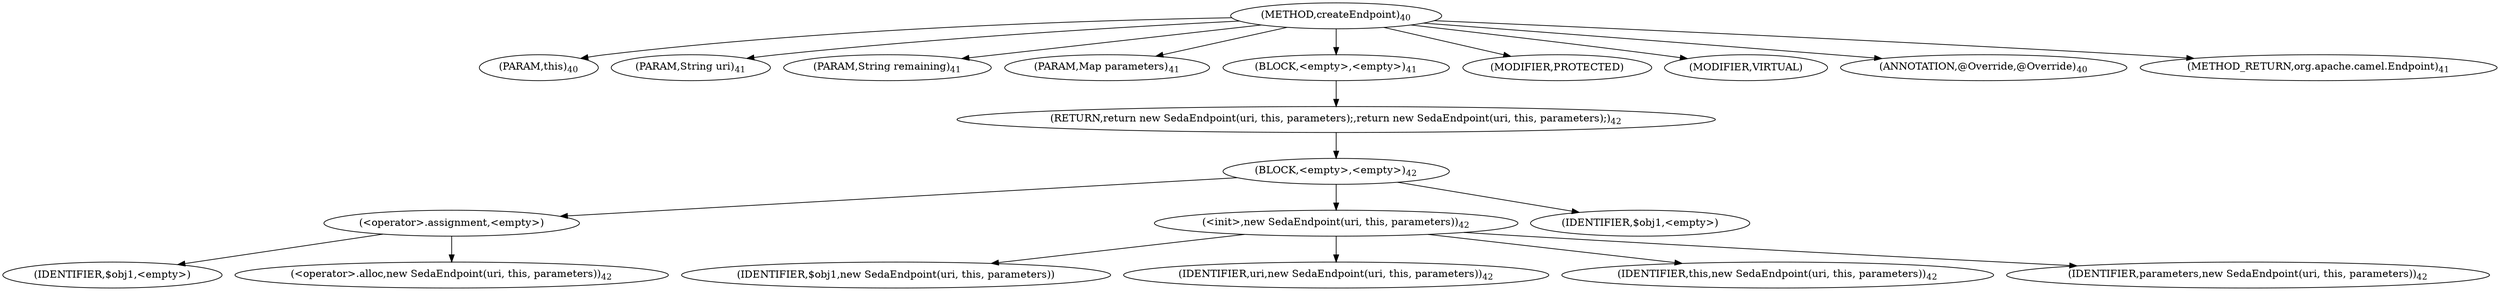 digraph "createEndpoint" {  
"38" [label = <(METHOD,createEndpoint)<SUB>40</SUB>> ]
"6" [label = <(PARAM,this)<SUB>40</SUB>> ]
"39" [label = <(PARAM,String uri)<SUB>41</SUB>> ]
"40" [label = <(PARAM,String remaining)<SUB>41</SUB>> ]
"41" [label = <(PARAM,Map parameters)<SUB>41</SUB>> ]
"42" [label = <(BLOCK,&lt;empty&gt;,&lt;empty&gt;)<SUB>41</SUB>> ]
"43" [label = <(RETURN,return new SedaEndpoint(uri, this, parameters);,return new SedaEndpoint(uri, this, parameters);)<SUB>42</SUB>> ]
"44" [label = <(BLOCK,&lt;empty&gt;,&lt;empty&gt;)<SUB>42</SUB>> ]
"45" [label = <(&lt;operator&gt;.assignment,&lt;empty&gt;)> ]
"46" [label = <(IDENTIFIER,$obj1,&lt;empty&gt;)> ]
"47" [label = <(&lt;operator&gt;.alloc,new SedaEndpoint(uri, this, parameters))<SUB>42</SUB>> ]
"48" [label = <(&lt;init&gt;,new SedaEndpoint(uri, this, parameters))<SUB>42</SUB>> ]
"49" [label = <(IDENTIFIER,$obj1,new SedaEndpoint(uri, this, parameters))> ]
"50" [label = <(IDENTIFIER,uri,new SedaEndpoint(uri, this, parameters))<SUB>42</SUB>> ]
"5" [label = <(IDENTIFIER,this,new SedaEndpoint(uri, this, parameters))<SUB>42</SUB>> ]
"51" [label = <(IDENTIFIER,parameters,new SedaEndpoint(uri, this, parameters))<SUB>42</SUB>> ]
"52" [label = <(IDENTIFIER,$obj1,&lt;empty&gt;)> ]
"53" [label = <(MODIFIER,PROTECTED)> ]
"54" [label = <(MODIFIER,VIRTUAL)> ]
"55" [label = <(ANNOTATION,@Override,@Override)<SUB>40</SUB>> ]
"56" [label = <(METHOD_RETURN,org.apache.camel.Endpoint)<SUB>41</SUB>> ]
  "38" -> "6" 
  "38" -> "39" 
  "38" -> "40" 
  "38" -> "41" 
  "38" -> "42" 
  "38" -> "53" 
  "38" -> "54" 
  "38" -> "55" 
  "38" -> "56" 
  "42" -> "43" 
  "43" -> "44" 
  "44" -> "45" 
  "44" -> "48" 
  "44" -> "52" 
  "45" -> "46" 
  "45" -> "47" 
  "48" -> "49" 
  "48" -> "50" 
  "48" -> "5" 
  "48" -> "51" 
}
